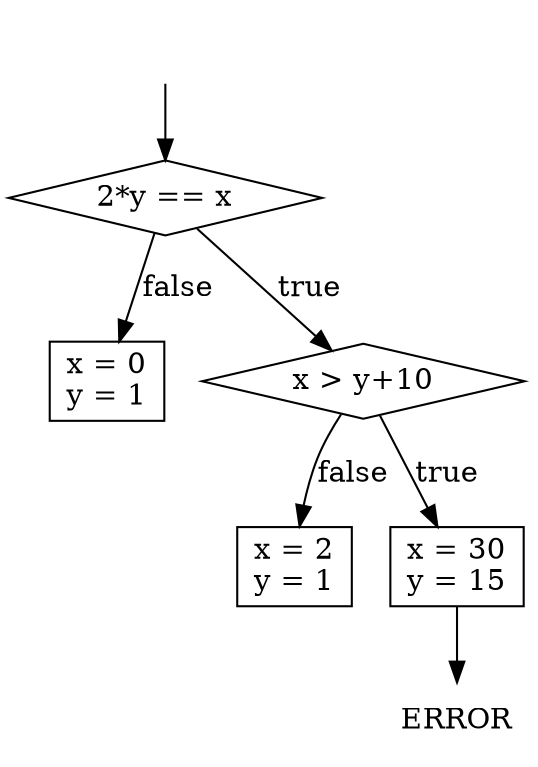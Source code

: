 digraph {
    0 [shape="none", label=""];
    1 [shape="diamond", label="2*y == x"];
    2 [shape="box", label="x = 0\ny = 1"];
    3 [shape="diamond", label="x > y+10"];
    4 [shape="box", label="x = 2\ny = 1"];
    5 [shape="box", label="x = 30\ny = 15"];
    6 [shape="plaintext", label="ERROR"];

    0 -> 1;
    1 -> 2 [label="false"];
    1 -> 3 [label="true"];
    3 -> 4 [label="false"];
    3 -> 5 [label="true"];
    5 -> 6;
}